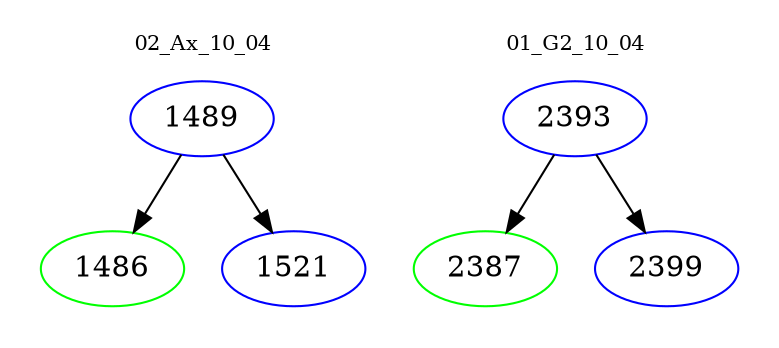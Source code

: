 digraph{
subgraph cluster_0 {
color = white
label = "02_Ax_10_04";
fontsize=10;
T0_1489 [label="1489", color="blue"]
T0_1489 -> T0_1486 [color="black"]
T0_1486 [label="1486", color="green"]
T0_1489 -> T0_1521 [color="black"]
T0_1521 [label="1521", color="blue"]
}
subgraph cluster_1 {
color = white
label = "01_G2_10_04";
fontsize=10;
T1_2393 [label="2393", color="blue"]
T1_2393 -> T1_2387 [color="black"]
T1_2387 [label="2387", color="green"]
T1_2393 -> T1_2399 [color="black"]
T1_2399 [label="2399", color="blue"]
}
}
